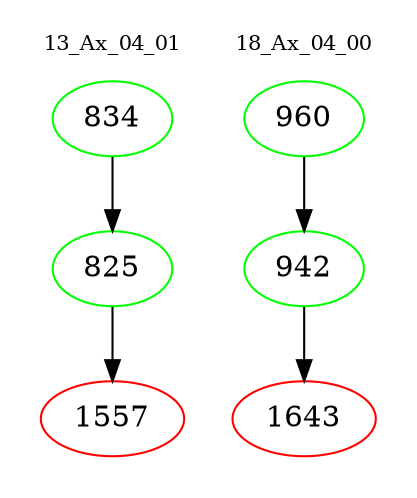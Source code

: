 digraph{
subgraph cluster_0 {
color = white
label = "13_Ax_04_01";
fontsize=10;
T0_834 [label="834", color="green"]
T0_834 -> T0_825 [color="black"]
T0_825 [label="825", color="green"]
T0_825 -> T0_1557 [color="black"]
T0_1557 [label="1557", color="red"]
}
subgraph cluster_1 {
color = white
label = "18_Ax_04_00";
fontsize=10;
T1_960 [label="960", color="green"]
T1_960 -> T1_942 [color="black"]
T1_942 [label="942", color="green"]
T1_942 -> T1_1643 [color="black"]
T1_1643 [label="1643", color="red"]
}
}
